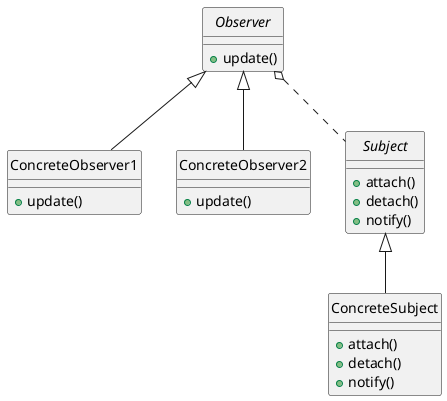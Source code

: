 @startuml observer
skinparam Style strictuml
interface Observer {
    +update()
}   
class ConcreteObserver1 {
    +update()
}
class ConcreteObserver2 {
    +update()
}
interface Subject {
    +attach()
    +detach()
    +notify()
}
class ConcreteSubject {
    +attach()
    +detach()
    +notify()
}
Observer <|-- ConcreteObserver1
Observer <|-- ConcreteObserver2
Subject <|-- ConcreteSubject
Observer o.. Subject
@enduml

